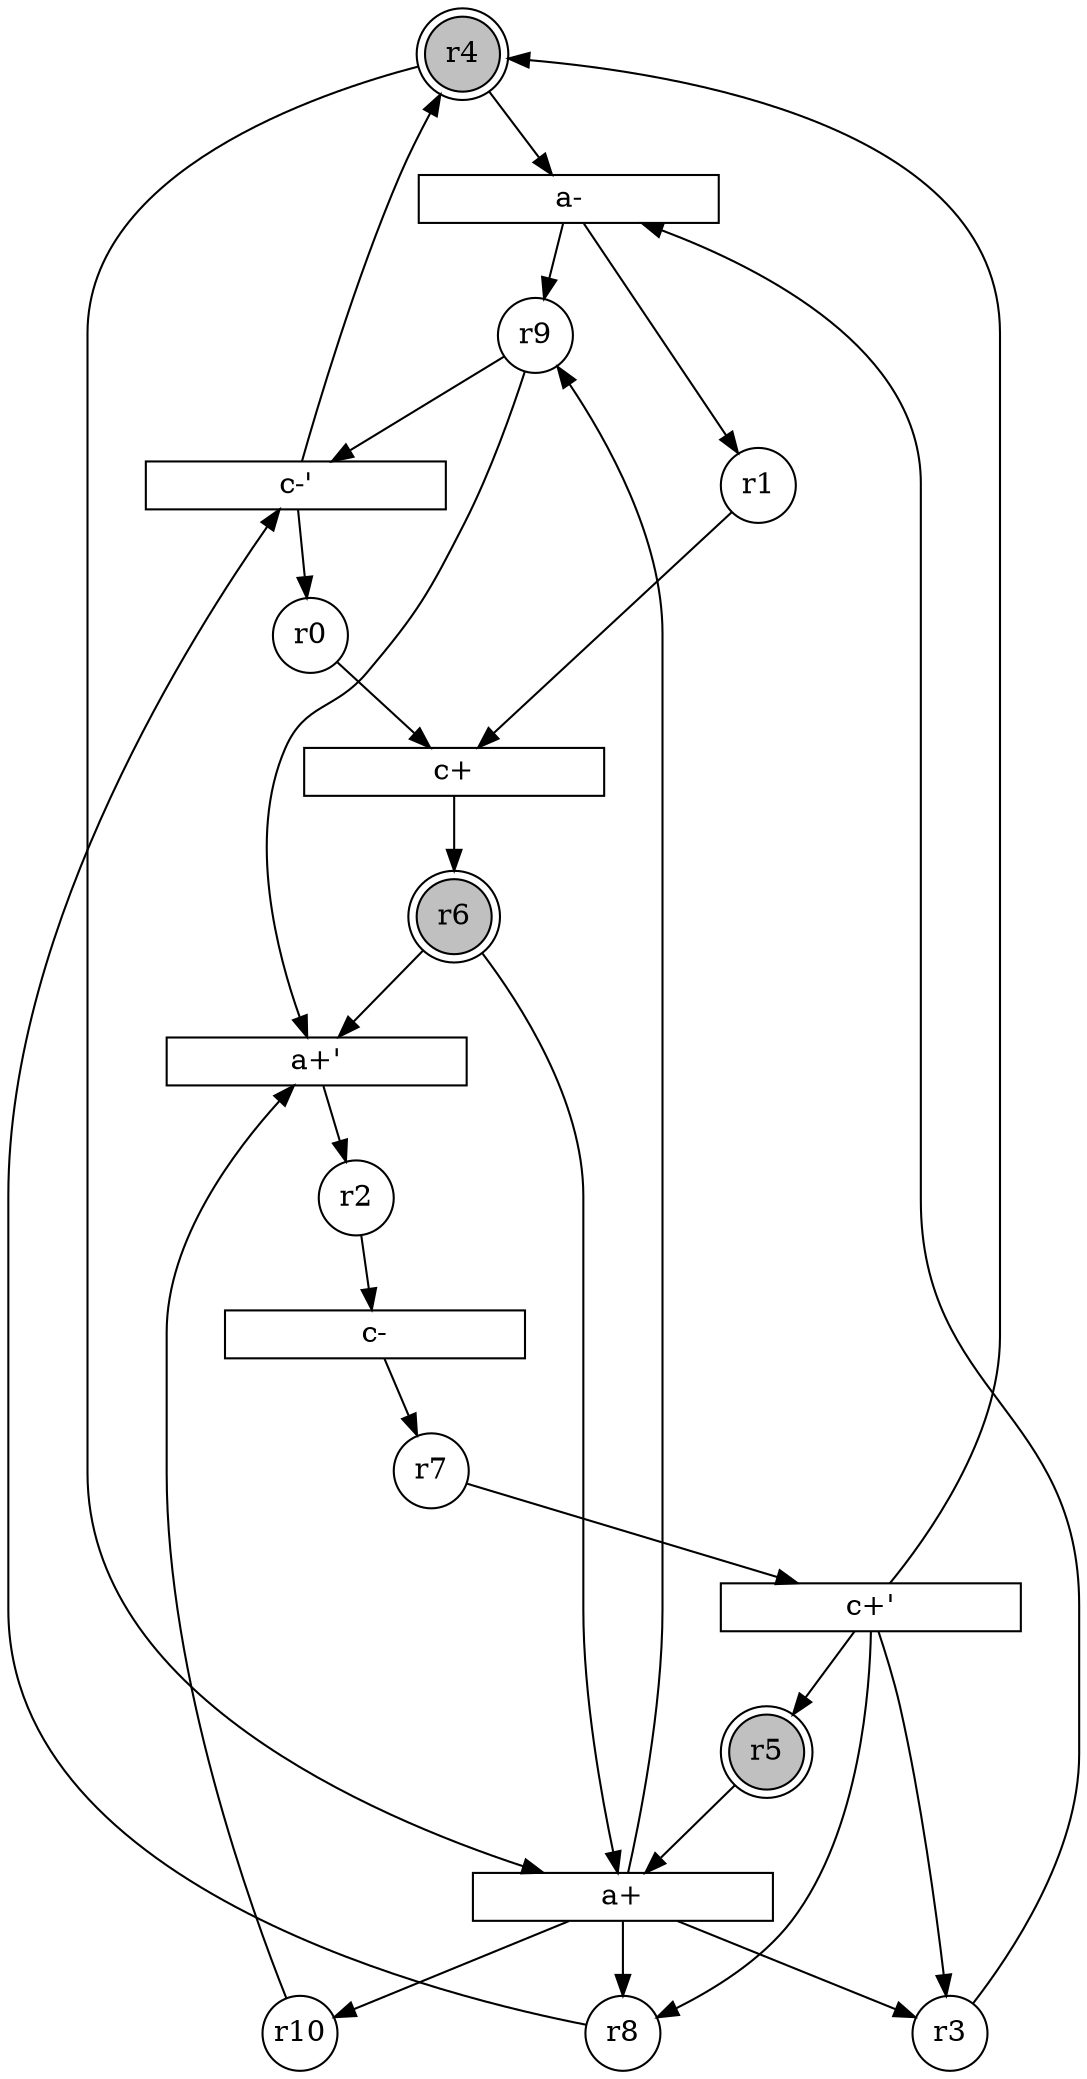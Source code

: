 digraph clock_PN{
subgraph initial_place {
	node [shape=doublecircle,fixedsize=true, fixedsize = 2, color = black, fillcolor = gray, style = filled];
	r4;
	r5;
	r6;
}
subgraph place {     
	node [shape=circle,fixedsize=true, fixedsize = 2];
	r7;
	r3;
	r8;
	r10;
	r9;
	r0;
	r1;
	r2;
}
subgraph transitions {
	node [shape=rect,height=0.2,width=2, forcelabels = false];
	4 [label = "c+'"];
	5 [label = "c-'"];
	6 [label = "a+'"];
	0 [label = "c+"];
	1 [label = "c-"];
	2 [label = "a-"];
	3 [label = "a+"];
}
	r0 -> 0;
	r1 -> 0;
	r2 -> 1;
	r3 -> 2;
	r4 -> 2;
	r4 -> 3;
	r5 -> 3;
	r6 -> 3;
	r7 -> 4;
	r8 -> 5;
	r9 -> 5;
	r10 -> 6;
	r9 -> 6;
	r6 -> 6;
	0 -> r6;
	1 -> r7;
	2 -> r9;
	2 -> r1;
	3 -> r3;
	3 -> r8;
	3 -> r10;
	3 -> r9;
	4 -> r3;
	4 -> r8;
	4 -> r4;
	4 -> r5;
	5 -> r4;
	5 -> r0;
	6 -> r2;
}